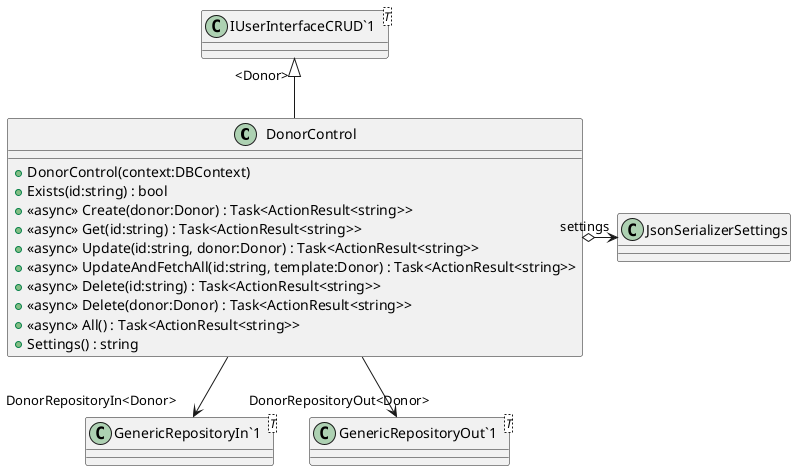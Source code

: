 @startuml
class DonorControl {
    + DonorControl(context:DBContext)
    + Exists(id:string) : bool
    + <<async>> Create(donor:Donor) : Task<ActionResult<string>>
    + <<async>> Get(id:string) : Task<ActionResult<string>>
    + <<async>> Update(id:string, donor:Donor) : Task<ActionResult<string>>
    + <<async>> UpdateAndFetchAll(id:string, template:Donor) : Task<ActionResult<string>>
    + <<async>> Delete(id:string) : Task<ActionResult<string>>
    + <<async>> Delete(donor:Donor) : Task<ActionResult<string>>
    + <<async>> All() : Task<ActionResult<string>>
    + Settings() : string
}
class "IUserInterfaceCRUD`1"<T> {
}
class "GenericRepositoryIn`1"<T> {
}
class "GenericRepositoryOut`1"<T> {
}
"IUserInterfaceCRUD`1" "<Donor>" <|-- DonorControl
DonorControl --> "DonorRepositoryIn<Donor>" "GenericRepositoryIn`1"
DonorControl --> "DonorRepositoryOut<Donor>" "GenericRepositoryOut`1"
DonorControl o-> "settings" JsonSerializerSettings
@enduml
